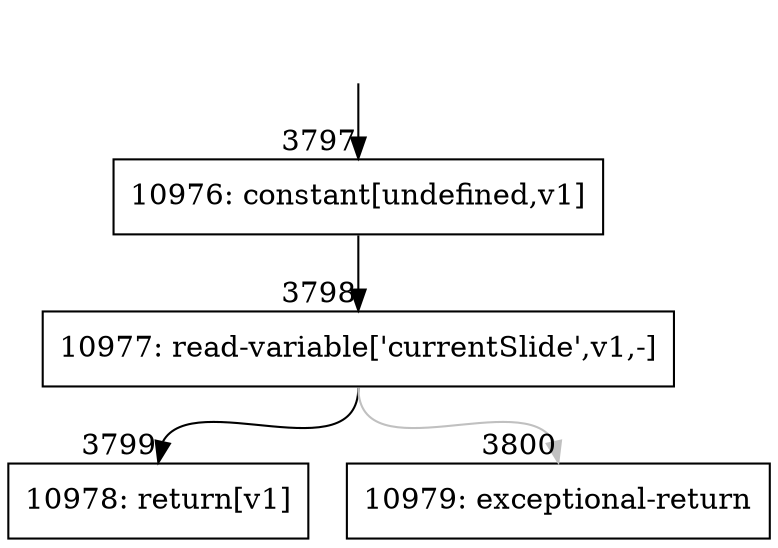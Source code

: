digraph {
rankdir="TD"
BB_entry224[shape=none,label=""];
BB_entry224 -> BB3797 [tailport=s, headport=n, headlabel="    3797"]
BB3797 [shape=record label="{10976: constant[undefined,v1]}" ] 
BB3797 -> BB3798 [tailport=s, headport=n, headlabel="      3798"]
BB3798 [shape=record label="{10977: read-variable['currentSlide',v1,-]}" ] 
BB3798 -> BB3799 [tailport=s, headport=n, headlabel="      3799"]
BB3798 -> BB3800 [tailport=s, headport=n, color=gray, headlabel="      3800"]
BB3799 [shape=record label="{10978: return[v1]}" ] 
BB3800 [shape=record label="{10979: exceptional-return}" ] 
//#$~ 4432
}
